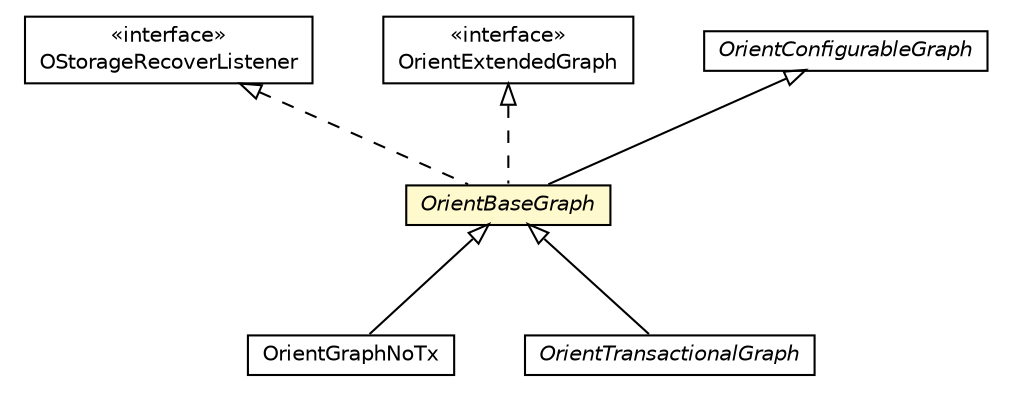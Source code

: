 #!/usr/local/bin/dot
#
# Class diagram 
# Generated by UMLGraph version R5_6-24-gf6e263 (http://www.umlgraph.org/)
#

digraph G {
	edge [fontname="Helvetica",fontsize=10,labelfontname="Helvetica",labelfontsize=10];
	node [fontname="Helvetica",fontsize=10,shape=plaintext];
	nodesep=0.25;
	ranksep=0.5;
	// com.orientechnologies.orient.core.storage.impl.local.OStorageRecoverListener
	c4414898 [label=<<table title="com.orientechnologies.orient.core.storage.impl.local.OStorageRecoverListener" border="0" cellborder="1" cellspacing="0" cellpadding="2" port="p" href="../../../../orientechnologies/orient/core/storage/impl/local/OStorageRecoverListener.html">
		<tr><td><table border="0" cellspacing="0" cellpadding="1">
<tr><td align="center" balign="center"> &#171;interface&#187; </td></tr>
<tr><td align="center" balign="center"> OStorageRecoverListener </td></tr>
		</table></td></tr>
		</table>>, URL="../../../../orientechnologies/orient/core/storage/impl/local/OStorageRecoverListener.html", fontname="Helvetica", fontcolor="black", fontsize=10.0];
	// com.tinkerpop.blueprints.impls.orient.OrientGraphNoTx
	c4415614 [label=<<table title="com.tinkerpop.blueprints.impls.orient.OrientGraphNoTx" border="0" cellborder="1" cellspacing="0" cellpadding="2" port="p" href="./OrientGraphNoTx.html">
		<tr><td><table border="0" cellspacing="0" cellpadding="1">
<tr><td align="center" balign="center"> OrientGraphNoTx </td></tr>
		</table></td></tr>
		</table>>, URL="./OrientGraphNoTx.html", fontname="Helvetica", fontcolor="black", fontsize=10.0];
	// com.tinkerpop.blueprints.impls.orient.OrientExtendedGraph
	c4415629 [label=<<table title="com.tinkerpop.blueprints.impls.orient.OrientExtendedGraph" border="0" cellborder="1" cellspacing="0" cellpadding="2" port="p" href="./OrientExtendedGraph.html">
		<tr><td><table border="0" cellspacing="0" cellpadding="1">
<tr><td align="center" balign="center"> &#171;interface&#187; </td></tr>
<tr><td align="center" balign="center"> OrientExtendedGraph </td></tr>
		</table></td></tr>
		</table>>, URL="./OrientExtendedGraph.html", fontname="Helvetica", fontcolor="black", fontsize=10.0];
	// com.tinkerpop.blueprints.impls.orient.OrientTransactionalGraph
	c4415631 [label=<<table title="com.tinkerpop.blueprints.impls.orient.OrientTransactionalGraph" border="0" cellborder="1" cellspacing="0" cellpadding="2" port="p" href="./OrientTransactionalGraph.html">
		<tr><td><table border="0" cellspacing="0" cellpadding="1">
<tr><td align="center" balign="center"><font face="Helvetica-Oblique"> OrientTransactionalGraph </font></td></tr>
		</table></td></tr>
		</table>>, URL="./OrientTransactionalGraph.html", fontname="Helvetica", fontcolor="black", fontsize=10.0];
	// com.tinkerpop.blueprints.impls.orient.OrientConfigurableGraph
	c4415635 [label=<<table title="com.tinkerpop.blueprints.impls.orient.OrientConfigurableGraph" border="0" cellborder="1" cellspacing="0" cellpadding="2" port="p" href="./OrientConfigurableGraph.html">
		<tr><td><table border="0" cellspacing="0" cellpadding="1">
<tr><td align="center" balign="center"><font face="Helvetica-Oblique"> OrientConfigurableGraph </font></td></tr>
		</table></td></tr>
		</table>>, URL="./OrientConfigurableGraph.html", fontname="Helvetica", fontcolor="black", fontsize=10.0];
	// com.tinkerpop.blueprints.impls.orient.OrientBaseGraph
	c4415638 [label=<<table title="com.tinkerpop.blueprints.impls.orient.OrientBaseGraph" border="0" cellborder="1" cellspacing="0" cellpadding="2" port="p" bgcolor="lemonChiffon" href="./OrientBaseGraph.html">
		<tr><td><table border="0" cellspacing="0" cellpadding="1">
<tr><td align="center" balign="center"><font face="Helvetica-Oblique"> OrientBaseGraph </font></td></tr>
		</table></td></tr>
		</table>>, URL="./OrientBaseGraph.html", fontname="Helvetica", fontcolor="black", fontsize=10.0];
	//com.tinkerpop.blueprints.impls.orient.OrientGraphNoTx extends com.tinkerpop.blueprints.impls.orient.OrientBaseGraph
	c4415638:p -> c4415614:p [dir=back,arrowtail=empty];
	//com.tinkerpop.blueprints.impls.orient.OrientTransactionalGraph extends com.tinkerpop.blueprints.impls.orient.OrientBaseGraph
	c4415638:p -> c4415631:p [dir=back,arrowtail=empty];
	//com.tinkerpop.blueprints.impls.orient.OrientBaseGraph extends com.tinkerpop.blueprints.impls.orient.OrientConfigurableGraph
	c4415635:p -> c4415638:p [dir=back,arrowtail=empty];
	//com.tinkerpop.blueprints.impls.orient.OrientBaseGraph implements com.tinkerpop.blueprints.impls.orient.OrientExtendedGraph
	c4415629:p -> c4415638:p [dir=back,arrowtail=empty,style=dashed];
	//com.tinkerpop.blueprints.impls.orient.OrientBaseGraph implements com.orientechnologies.orient.core.storage.impl.local.OStorageRecoverListener
	c4414898:p -> c4415638:p [dir=back,arrowtail=empty,style=dashed];
}

